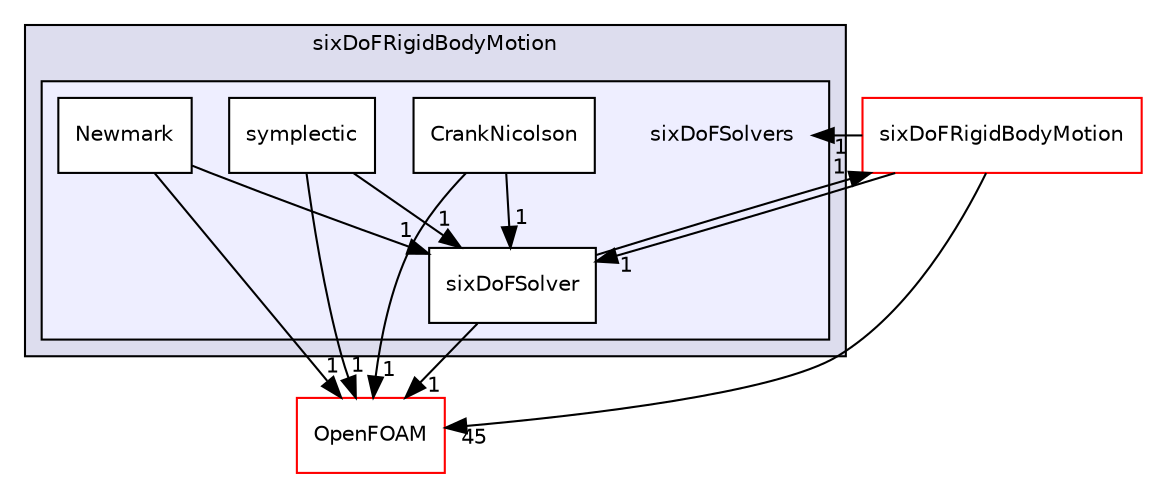digraph "src/sixDoFRigidBodyMotion/sixDoFSolvers" {
  bgcolor=transparent;
  compound=true
  node [ fontsize="10", fontname="Helvetica"];
  edge [ labelfontsize="10", labelfontname="Helvetica"];
  subgraph clusterdir_a5b93d9ceb327a1197b724c6aefedcbd {
    graph [ bgcolor="#ddddee", pencolor="black", label="sixDoFRigidBodyMotion" fontname="Helvetica", fontsize="10", URL="dir_a5b93d9ceb327a1197b724c6aefedcbd.html"]
  subgraph clusterdir_7ca4084a0a6342ee22329da340f40c5e {
    graph [ bgcolor="#eeeeff", pencolor="black", label="" URL="dir_7ca4084a0a6342ee22329da340f40c5e.html"];
    dir_7ca4084a0a6342ee22329da340f40c5e [shape=plaintext label="sixDoFSolvers"];
    dir_ce02236755e5df071306722d2c9904fb [shape=box label="CrankNicolson" color="black" fillcolor="white" style="filled" URL="dir_ce02236755e5df071306722d2c9904fb.html"];
    dir_52cd36955bc5c05865cb672035deab01 [shape=box label="Newmark" color="black" fillcolor="white" style="filled" URL="dir_52cd36955bc5c05865cb672035deab01.html"];
    dir_e8500c461da12689a3ca237a381f4b08 [shape=box label="sixDoFSolver" color="black" fillcolor="white" style="filled" URL="dir_e8500c461da12689a3ca237a381f4b08.html"];
    dir_b912993918c99338e1f766cce871db3b [shape=box label="symplectic" color="black" fillcolor="white" style="filled" URL="dir_b912993918c99338e1f766cce871db3b.html"];
  }
  }
  dir_7bf5f2e6b4a44539c2947a2841ca313c [shape=box label="sixDoFRigidBodyMotion" color="red" URL="dir_7bf5f2e6b4a44539c2947a2841ca313c.html"];
  dir_c5473ff19b20e6ec4dfe5c310b3778a8 [shape=box label="OpenFOAM" color="red" URL="dir_c5473ff19b20e6ec4dfe5c310b3778a8.html"];
  dir_7bf5f2e6b4a44539c2947a2841ca313c->dir_7ca4084a0a6342ee22329da340f40c5e [headlabel="1", labeldistance=1.5 headhref="dir_002657_002673.html"];
  dir_7bf5f2e6b4a44539c2947a2841ca313c->dir_e8500c461da12689a3ca237a381f4b08 [headlabel="1", labeldistance=1.5 headhref="dir_002657_002744.html"];
  dir_7bf5f2e6b4a44539c2947a2841ca313c->dir_c5473ff19b20e6ec4dfe5c310b3778a8 [headlabel="45", labeldistance=1.5 headhref="dir_002657_001897.html"];
  dir_ce02236755e5df071306722d2c9904fb->dir_e8500c461da12689a3ca237a381f4b08 [headlabel="1", labeldistance=1.5 headhref="dir_002674_002744.html"];
  dir_ce02236755e5df071306722d2c9904fb->dir_c5473ff19b20e6ec4dfe5c310b3778a8 [headlabel="1", labeldistance=1.5 headhref="dir_002674_001897.html"];
  dir_e8500c461da12689a3ca237a381f4b08->dir_7bf5f2e6b4a44539c2947a2841ca313c [headlabel="1", labeldistance=1.5 headhref="dir_002744_002657.html"];
  dir_e8500c461da12689a3ca237a381f4b08->dir_c5473ff19b20e6ec4dfe5c310b3778a8 [headlabel="1", labeldistance=1.5 headhref="dir_002744_001897.html"];
  dir_52cd36955bc5c05865cb672035deab01->dir_e8500c461da12689a3ca237a381f4b08 [headlabel="1", labeldistance=1.5 headhref="dir_002676_002744.html"];
  dir_52cd36955bc5c05865cb672035deab01->dir_c5473ff19b20e6ec4dfe5c310b3778a8 [headlabel="1", labeldistance=1.5 headhref="dir_002676_001897.html"];
  dir_b912993918c99338e1f766cce871db3b->dir_e8500c461da12689a3ca237a381f4b08 [headlabel="1", labeldistance=1.5 headhref="dir_002679_002744.html"];
  dir_b912993918c99338e1f766cce871db3b->dir_c5473ff19b20e6ec4dfe5c310b3778a8 [headlabel="1", labeldistance=1.5 headhref="dir_002679_001897.html"];
}
